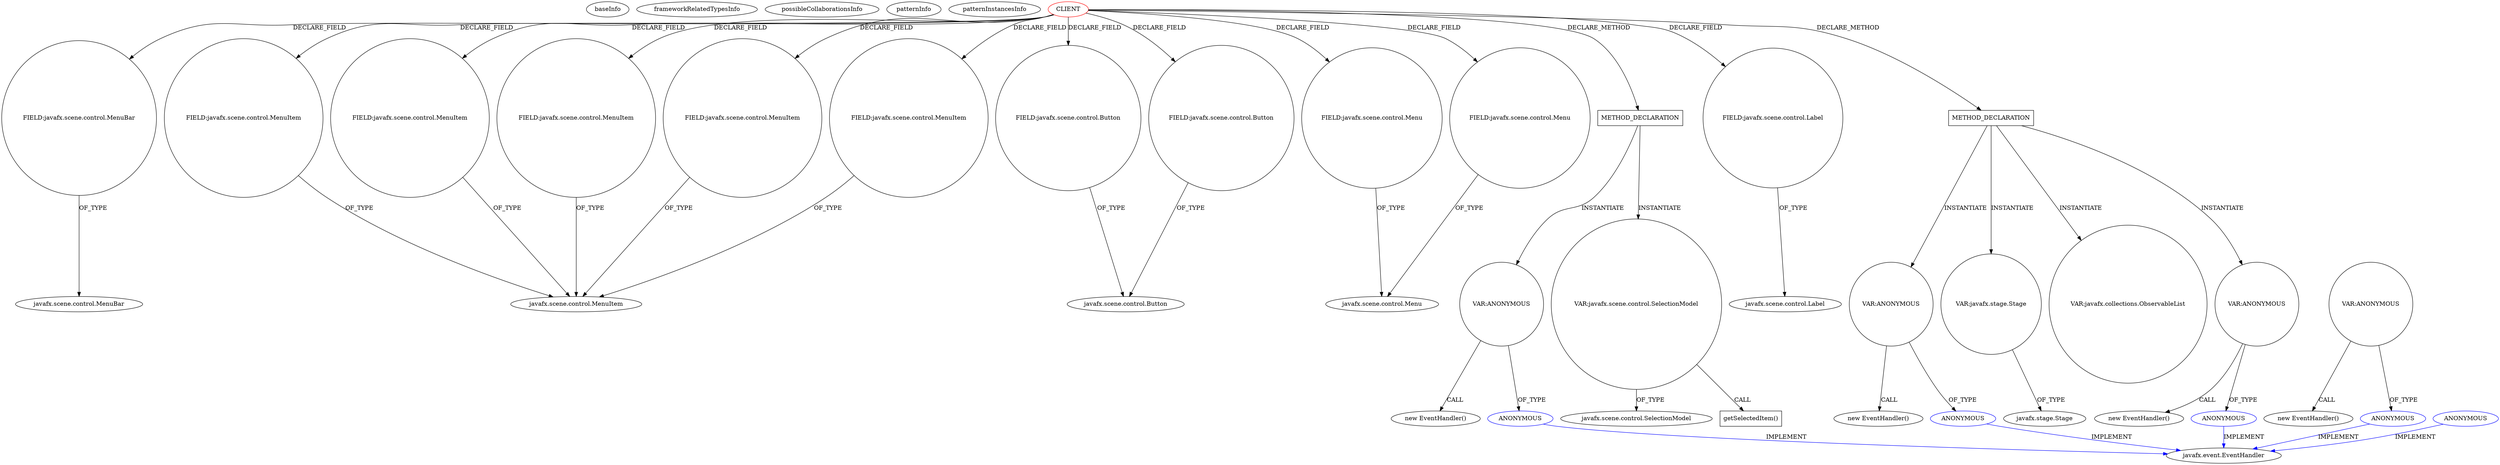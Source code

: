 digraph {
baseInfo[graphId=2469,category="pattern",isAnonymous=false,possibleRelation=false]
frameworkRelatedTypesInfo[]
possibleCollaborationsInfo[]
patternInfo[frequency=2.0,patternRootClient=0]
patternInstancesInfo[0="zvakanaka-bitbit~/zvakanaka-bitbit/bitbit-master/src/bitbit/BitBit.java~BitBit~4923",1="bjornbil-reservatie~/bjornbil-reservatie/reservatie-master/ReservatieKommaFinal/src/be/khleuven/bjornbillen/controller/MainController.java~MainController~2178"]
28[label="FIELD:javafx.scene.control.MenuBar",vertexType="FIELD_DECLARATION",isFrameworkType=false,shape=circle]
0[label="CLIENT",vertexType="ROOT_CLIENT_CLASS_DECLARATION",isFrameworkType=false,color=red]
30[label="FIELD:javafx.scene.control.MenuItem",vertexType="FIELD_DECLARATION",isFrameworkType=false,shape=circle]
44[label="FIELD:javafx.scene.control.Button",vertexType="FIELD_DECLARATION",isFrameworkType=false,shape=circle]
2[label="FIELD:javafx.scene.control.MenuItem",vertexType="FIELD_DECLARATION",isFrameworkType=false,shape=circle]
64[label="FIELD:javafx.scene.control.MenuItem",vertexType="FIELD_DECLARATION",isFrameworkType=false,shape=circle]
48[label="FIELD:javafx.scene.control.MenuItem",vertexType="FIELD_DECLARATION",isFrameworkType=false,shape=circle]
18[label="FIELD:javafx.scene.control.Button",vertexType="FIELD_DECLARATION",isFrameworkType=false,shape=circle]
32[label="FIELD:javafx.scene.control.MenuItem",vertexType="FIELD_DECLARATION",isFrameworkType=false,shape=circle]
16[label="FIELD:javafx.scene.control.Menu",vertexType="FIELD_DECLARATION",isFrameworkType=false,shape=circle]
12[label="FIELD:javafx.scene.control.Menu",vertexType="FIELD_DECLARATION",isFrameworkType=false,shape=circle]
29[label="javafx.scene.control.MenuBar",vertexType="FRAMEWORK_CLASS_TYPE",isFrameworkType=false]
3[label="javafx.scene.control.MenuItem",vertexType="FRAMEWORK_CLASS_TYPE",isFrameworkType=false]
13[label="javafx.scene.control.Menu",vertexType="FRAMEWORK_CLASS_TYPE",isFrameworkType=false]
216[label="METHOD_DECLARATION",vertexType="CLIENT_METHOD_DECLARATION",isFrameworkType=false,shape=box]
246[label="VAR:javafx.scene.control.SelectionModel",vertexType="VARIABLE_EXPRESION",isFrameworkType=false,shape=circle]
247[label="getSelectedItem()",vertexType="INSIDE_CALL",isFrameworkType=false,shape=box]
232[label="javafx.scene.control.SelectionModel",vertexType="FRAMEWORK_CLASS_TYPE",isFrameworkType=false]
22[label="FIELD:javafx.scene.control.Label",vertexType="FIELD_DECLARATION",isFrameworkType=false,shape=circle]
23[label="javafx.scene.control.Label",vertexType="FRAMEWORK_CLASS_TYPE",isFrameworkType=false]
19[label="javafx.scene.control.Button",vertexType="FRAMEWORK_CLASS_TYPE",isFrameworkType=false]
227[label="VAR:ANONYMOUS",vertexType="VARIABLE_EXPRESION",isFrameworkType=false,shape=circle]
228[label="ANONYMOUS",vertexType="REFERENCE_ANONYMOUS_DECLARATION",isFrameworkType=false,color=blue]
226[label="new EventHandler()",vertexType="CONSTRUCTOR_CALL",isFrameworkType=false]
177[label="javafx.event.EventHandler",vertexType="FRAMEWORK_INTERFACE_TYPE",isFrameworkType=false]
488[label="ANONYMOUS",vertexType="REFERENCE_ANONYMOUS_DECLARATION",isFrameworkType=false,color=blue]
376[label="ANONYMOUS",vertexType="REFERENCE_ANONYMOUS_DECLARATION",isFrameworkType=false,color=blue]
342[label="ANONYMOUS",vertexType="REFERENCE_ANONYMOUS_DECLARATION",isFrameworkType=false,color=blue]
176[label="ANONYMOUS",vertexType="REFERENCE_ANONYMOUS_DECLARATION",isFrameworkType=false,color=blue]
375[label="VAR:ANONYMOUS",vertexType="VARIABLE_EXPRESION",isFrameworkType=false,shape=circle]
374[label="new EventHandler()",vertexType="CONSTRUCTOR_CALL",isFrameworkType=false]
341[label="VAR:ANONYMOUS",vertexType="VARIABLE_EXPRESION",isFrameworkType=false,shape=circle]
340[label="new EventHandler()",vertexType="CONSTRUCTOR_CALL",isFrameworkType=false]
487[label="VAR:ANONYMOUS",vertexType="VARIABLE_EXPRESION",isFrameworkType=false,shape=circle]
486[label="new EventHandler()",vertexType="CONSTRUCTOR_CALL",isFrameworkType=false]
289[label="METHOD_DECLARATION",vertexType="CLIENT_METHOD_DECLARATION",isFrameworkType=false,shape=box]
386[label="VAR:javafx.stage.Stage",vertexType="VARIABLE_EXPRESION",isFrameworkType=false,shape=circle]
68[label="javafx.stage.Stage",vertexType="FRAMEWORK_CLASS_TYPE",isFrameworkType=false]
413[label="VAR:javafx.collections.ObservableList",vertexType="VARIABLE_EXPRESION",isFrameworkType=false,shape=circle]
227->228[label="OF_TYPE"]
0->12[label="DECLARE_FIELD"]
246->232[label="OF_TYPE"]
64->3[label="OF_TYPE"]
0->32[label="DECLARE_FIELD"]
341->342[label="OF_TYPE"]
0->28[label="DECLARE_FIELD"]
375->374[label="CALL"]
289->386[label="INSTANTIATE"]
289->413[label="INSTANTIATE"]
176->177[label="IMPLEMENT",color=blue]
18->19[label="OF_TYPE"]
0->18[label="DECLARE_FIELD"]
342->177[label="IMPLEMENT",color=blue]
227->226[label="CALL"]
44->19[label="OF_TYPE"]
32->3[label="OF_TYPE"]
289->375[label="INSTANTIATE"]
0->2[label="DECLARE_FIELD"]
0->22[label="DECLARE_FIELD"]
0->289[label="DECLARE_METHOD"]
48->3[label="OF_TYPE"]
12->13[label="OF_TYPE"]
341->340[label="CALL"]
289->341[label="INSTANTIATE"]
376->177[label="IMPLEMENT",color=blue]
0->44[label="DECLARE_FIELD"]
487->488[label="OF_TYPE"]
0->64[label="DECLARE_FIELD"]
246->247[label="CALL"]
0->48[label="DECLARE_FIELD"]
488->177[label="IMPLEMENT",color=blue]
0->16[label="DECLARE_FIELD"]
487->486[label="CALL"]
30->3[label="OF_TYPE"]
216->227[label="INSTANTIATE"]
22->23[label="OF_TYPE"]
228->177[label="IMPLEMENT",color=blue]
216->246[label="INSTANTIATE"]
0->30[label="DECLARE_FIELD"]
0->216[label="DECLARE_METHOD"]
386->68[label="OF_TYPE"]
375->376[label="OF_TYPE"]
2->3[label="OF_TYPE"]
28->29[label="OF_TYPE"]
16->13[label="OF_TYPE"]
}
